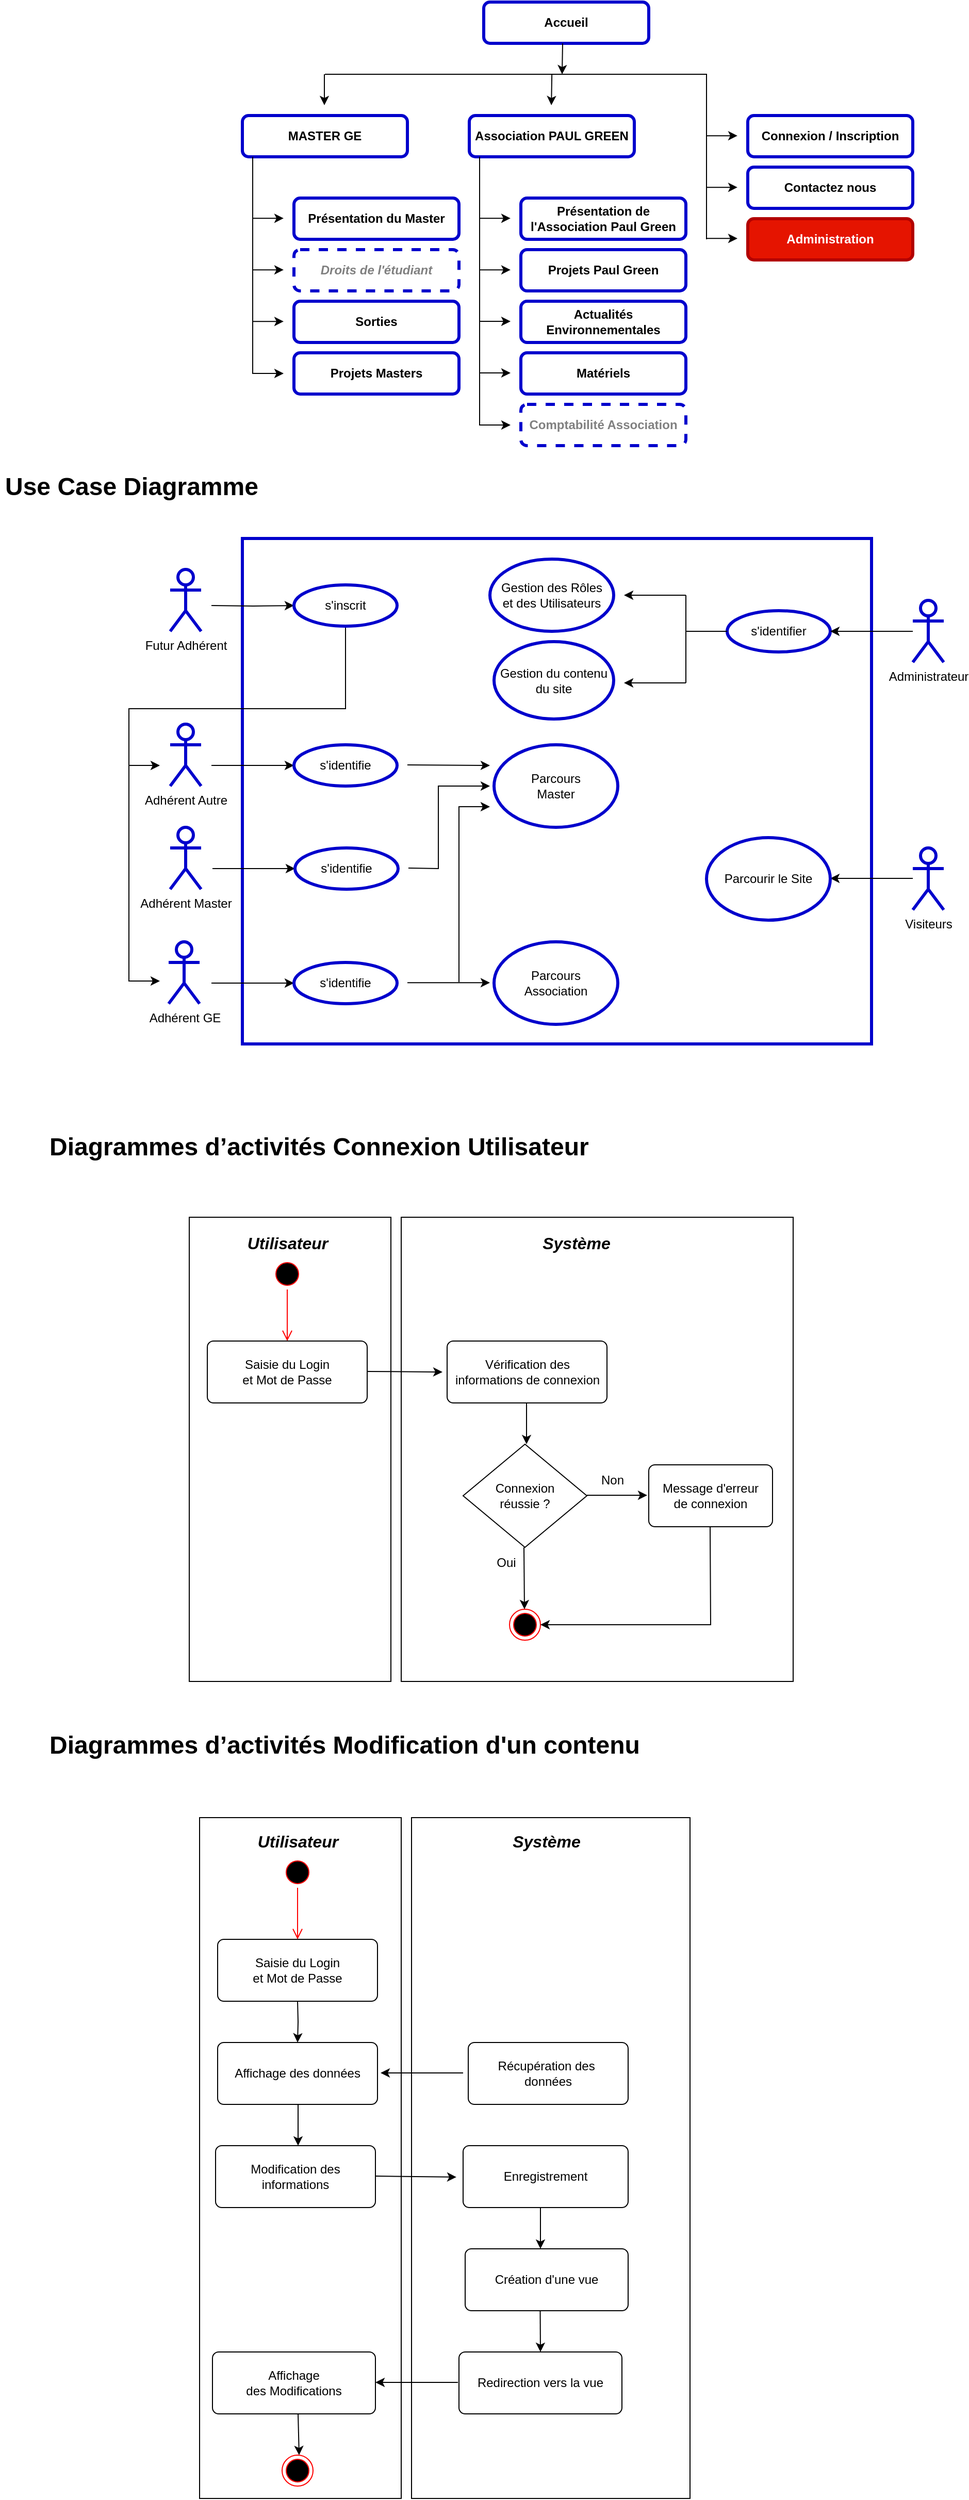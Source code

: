<mxfile version="16.5.3" type="device"><diagram id="prtHgNgQTEPvFCAcTncT" name="Page-1"><mxGraphModel dx="1902" dy="759" grid="0" gridSize="10" guides="1" tooltips="1" connect="1" arrows="1" fold="1" page="0" pageScale="1" pageWidth="827" pageHeight="1169" background="none" math="0" shadow="0"><root><mxCell id="0"/><mxCell id="1" parent="0"/><mxCell id="n_WFseeg4Wx-dfIPgYlz-26" value="" style="rounded=0;whiteSpace=wrap;html=1;" parent="1" vertex="1"><mxGeometry x="-376" y="1218" width="380" height="450" as="geometry"/></mxCell><mxCell id="g5jp0YrHkyoC4zqUwEsD-90" value="" style="rounded=0;whiteSpace=wrap;html=1;strokeColor=#0000CC;strokeWidth=3;gradientColor=none;" parent="1" vertex="1"><mxGeometry x="-530" y="560" width="610" height="490" as="geometry"/></mxCell><mxCell id="g5jp0YrHkyoC4zqUwEsD-2" value="Accueil" style="rounded=1;whiteSpace=wrap;html=1;fontStyle=1;gradientColor=none;strokeColor=#0000CC;strokeWidth=3;" parent="1" vertex="1"><mxGeometry x="-296" y="40" width="160" height="40" as="geometry"/></mxCell><mxCell id="g5jp0YrHkyoC4zqUwEsD-3" value="MASTER GE" style="rounded=1;whiteSpace=wrap;html=1;fontStyle=1;gradientColor=none;strokeColor=#0000CC;strokeWidth=3;" parent="1" vertex="1"><mxGeometry x="-530" y="150" width="160" height="40" as="geometry"/></mxCell><mxCell id="g5jp0YrHkyoC4zqUwEsD-4" value="Sorties" style="rounded=1;whiteSpace=wrap;html=1;fontStyle=1;gradientColor=none;strokeColor=#0000CC;strokeWidth=3;" parent="1" vertex="1"><mxGeometry x="-480" y="330" width="160" height="40" as="geometry"/></mxCell><mxCell id="g5jp0YrHkyoC4zqUwEsD-5" value="Administration" style="rounded=1;whiteSpace=wrap;html=1;fontStyle=1;strokeColor=#B20000;strokeWidth=3;fillColor=#e51400;fontColor=#ffffff;" parent="1" vertex="1"><mxGeometry x="-40" y="250" width="160" height="40" as="geometry"/></mxCell><mxCell id="g5jp0YrHkyoC4zqUwEsD-6" value="Association PAUL GREEN" style="rounded=1;whiteSpace=wrap;html=1;fontStyle=1;gradientColor=none;strokeColor=#0000CC;strokeWidth=3;" parent="1" vertex="1"><mxGeometry x="-310" y="150" width="160" height="40" as="geometry"/></mxCell><mxCell id="g5jp0YrHkyoC4zqUwEsD-7" value="Contactez nous" style="rounded=1;whiteSpace=wrap;html=1;fontStyle=1;gradientColor=none;strokeColor=#0000CC;strokeWidth=3;" parent="1" vertex="1"><mxGeometry x="-40" y="200" width="160" height="40" as="geometry"/></mxCell><mxCell id="g5jp0YrHkyoC4zqUwEsD-8" value="" style="endArrow=classic;html=1;rounded=0;" parent="1" edge="1"><mxGeometry width="50" height="50" relative="1" as="geometry"><mxPoint x="-219.5" y="80" as="sourcePoint"/><mxPoint x="-220" y="110" as="targetPoint"/></mxGeometry></mxCell><mxCell id="g5jp0YrHkyoC4zqUwEsD-9" value="Projets Masters" style="rounded=1;whiteSpace=wrap;html=1;fontStyle=1;gradientColor=none;strokeColor=#0000CC;strokeWidth=3;" parent="1" vertex="1"><mxGeometry x="-480" y="380" width="160" height="40" as="geometry"/></mxCell><mxCell id="g5jp0YrHkyoC4zqUwEsD-10" value="Présentation du Master" style="rounded=1;whiteSpace=wrap;html=1;fontStyle=1;gradientColor=none;strokeColor=#0000CC;strokeWidth=3;" parent="1" vertex="1"><mxGeometry x="-480" y="230" width="160" height="40" as="geometry"/></mxCell><mxCell id="g5jp0YrHkyoC4zqUwEsD-11" value="Droits de l'étudiant" style="rounded=1;whiteSpace=wrap;html=1;fontStyle=3;gradientColor=none;strokeColor=#0000CC;strokeWidth=3;dashed=1;fontColor=#808080;" parent="1" vertex="1"><mxGeometry x="-480" y="280" width="160" height="40" as="geometry"/></mxCell><mxCell id="g5jp0YrHkyoC4zqUwEsD-12" value="Connexion / Inscription" style="rounded=1;whiteSpace=wrap;html=1;fontStyle=1;gradientColor=none;strokeColor=#0000CC;strokeWidth=3;" parent="1" vertex="1"><mxGeometry x="-40" y="150" width="160" height="40" as="geometry"/></mxCell><mxCell id="g5jp0YrHkyoC4zqUwEsD-13" value="" style="endArrow=classic;html=1;rounded=0;" parent="1" edge="1"><mxGeometry width="50" height="50" relative="1" as="geometry"><mxPoint x="-520" y="190" as="sourcePoint"/><mxPoint x="-490" y="400" as="targetPoint"/><Array as="points"><mxPoint x="-520" y="400"/></Array></mxGeometry></mxCell><mxCell id="g5jp0YrHkyoC4zqUwEsD-14" value="" style="endArrow=classic;html=1;rounded=0;" parent="1" edge="1"><mxGeometry width="50" height="50" relative="1" as="geometry"><mxPoint x="-520" y="249.58" as="sourcePoint"/><mxPoint x="-490" y="249.58" as="targetPoint"/></mxGeometry></mxCell><mxCell id="g5jp0YrHkyoC4zqUwEsD-15" value="" style="endArrow=classic;html=1;rounded=0;" parent="1" edge="1"><mxGeometry width="50" height="50" relative="1" as="geometry"><mxPoint x="-520" y="299.58" as="sourcePoint"/><mxPoint x="-490" y="299.58" as="targetPoint"/></mxGeometry></mxCell><mxCell id="g5jp0YrHkyoC4zqUwEsD-16" value="" style="endArrow=classic;html=1;rounded=0;" parent="1" edge="1"><mxGeometry width="50" height="50" relative="1" as="geometry"><mxPoint x="-520" y="349.58" as="sourcePoint"/><mxPoint x="-490" y="349.58" as="targetPoint"/></mxGeometry></mxCell><mxCell id="g5jp0YrHkyoC4zqUwEsD-18" value="" style="endArrow=classic;html=1;rounded=0;" parent="1" edge="1"><mxGeometry width="50" height="50" relative="1" as="geometry"><mxPoint x="-300" y="190" as="sourcePoint"/><mxPoint x="-270" y="450" as="targetPoint"/><Array as="points"><mxPoint x="-300" y="450"/></Array></mxGeometry></mxCell><mxCell id="g5jp0YrHkyoC4zqUwEsD-19" value="" style="endArrow=classic;html=1;rounded=0;" parent="1" edge="1"><mxGeometry width="50" height="50" relative="1" as="geometry"><mxPoint x="-300" y="249.58" as="sourcePoint"/><mxPoint x="-270" y="249.58" as="targetPoint"/></mxGeometry></mxCell><mxCell id="g5jp0YrHkyoC4zqUwEsD-20" value="" style="endArrow=classic;html=1;rounded=0;" parent="1" edge="1"><mxGeometry width="50" height="50" relative="1" as="geometry"><mxPoint x="-300" y="299.58" as="sourcePoint"/><mxPoint x="-270" y="299.58" as="targetPoint"/></mxGeometry></mxCell><mxCell id="g5jp0YrHkyoC4zqUwEsD-23" value="Projets Paul Green" style="rounded=1;whiteSpace=wrap;html=1;fontStyle=1;gradientColor=none;strokeColor=#0000CC;strokeWidth=3;" parent="1" vertex="1"><mxGeometry x="-260" y="280" width="160" height="40" as="geometry"/></mxCell><mxCell id="g5jp0YrHkyoC4zqUwEsD-24" value="Présentation de l'Association Paul Green" style="rounded=1;whiteSpace=wrap;html=1;fontStyle=1;gradientColor=none;strokeColor=#0000CC;strokeWidth=3;" parent="1" vertex="1"><mxGeometry x="-260" y="230" width="160" height="40" as="geometry"/></mxCell><mxCell id="g5jp0YrHkyoC4zqUwEsD-25" value="Actualités Environnementales" style="rounded=1;whiteSpace=wrap;html=1;fontStyle=1;gradientColor=none;strokeColor=#0000CC;strokeWidth=3;" parent="1" vertex="1"><mxGeometry x="-260" y="330" width="160" height="40" as="geometry"/></mxCell><mxCell id="g5jp0YrHkyoC4zqUwEsD-26" value="" style="endArrow=classic;html=1;rounded=0;" parent="1" edge="1"><mxGeometry width="50" height="50" relative="1" as="geometry"><mxPoint x="-450.5" y="110" as="sourcePoint"/><mxPoint x="-450.5" y="140" as="targetPoint"/></mxGeometry></mxCell><mxCell id="g5jp0YrHkyoC4zqUwEsD-27" value="" style="endArrow=none;html=1;rounded=0;" parent="1" edge="1"><mxGeometry width="50" height="50" relative="1" as="geometry"><mxPoint x="-450" y="110" as="sourcePoint"/><mxPoint x="-80" y="270" as="targetPoint"/><Array as="points"><mxPoint x="-80" y="110"/></Array></mxGeometry></mxCell><mxCell id="g5jp0YrHkyoC4zqUwEsD-28" value="" style="endArrow=classic;html=1;rounded=0;" parent="1" edge="1"><mxGeometry width="50" height="50" relative="1" as="geometry"><mxPoint x="-229.92" y="110" as="sourcePoint"/><mxPoint x="-230.42" y="140" as="targetPoint"/></mxGeometry></mxCell><mxCell id="g5jp0YrHkyoC4zqUwEsD-30" value="" style="endArrow=classic;html=1;rounded=0;" parent="1" edge="1"><mxGeometry width="50" height="50" relative="1" as="geometry"><mxPoint x="-80" y="169.58" as="sourcePoint"/><mxPoint x="-50" y="169.58" as="targetPoint"/></mxGeometry></mxCell><mxCell id="g5jp0YrHkyoC4zqUwEsD-31" value="" style="endArrow=classic;html=1;rounded=0;" parent="1" edge="1"><mxGeometry width="50" height="50" relative="1" as="geometry"><mxPoint x="-80" y="219.58" as="sourcePoint"/><mxPoint x="-50" y="219.58" as="targetPoint"/></mxGeometry></mxCell><mxCell id="g5jp0YrHkyoC4zqUwEsD-32" value="" style="endArrow=classic;html=1;rounded=0;" parent="1" edge="1"><mxGeometry width="50" height="50" relative="1" as="geometry"><mxPoint x="-80" y="269.17" as="sourcePoint"/><mxPoint x="-50" y="269.17" as="targetPoint"/></mxGeometry></mxCell><mxCell id="g5jp0YrHkyoC4zqUwEsD-33" value="Matériels" style="rounded=1;whiteSpace=wrap;html=1;fontStyle=1;gradientColor=none;strokeColor=#0000CC;strokeWidth=3;" parent="1" vertex="1"><mxGeometry x="-260" y="380" width="160" height="40" as="geometry"/></mxCell><mxCell id="g5jp0YrHkyoC4zqUwEsD-34" value="Comptabilité Association" style="rounded=1;whiteSpace=wrap;html=1;fontStyle=1;gradientColor=none;strokeColor=#0000CC;strokeWidth=3;dashed=1;fontColor=#808080;" parent="1" vertex="1"><mxGeometry x="-260" y="430" width="160" height="40" as="geometry"/></mxCell><mxCell id="g5jp0YrHkyoC4zqUwEsD-35" value="" style="endArrow=classic;html=1;rounded=0;" parent="1" edge="1"><mxGeometry width="50" height="50" relative="1" as="geometry"><mxPoint x="-300" y="399.5" as="sourcePoint"/><mxPoint x="-270" y="399.5" as="targetPoint"/></mxGeometry></mxCell><mxCell id="g5jp0YrHkyoC4zqUwEsD-36" value="" style="endArrow=classic;html=1;rounded=0;" parent="1" edge="1"><mxGeometry width="50" height="50" relative="1" as="geometry"><mxPoint x="-300" y="349.5" as="sourcePoint"/><mxPoint x="-270" y="349.5" as="targetPoint"/></mxGeometry></mxCell><mxCell id="g5jp0YrHkyoC4zqUwEsD-59" style="edgeStyle=orthogonalEdgeStyle;rounded=0;orthogonalLoop=1;jettySize=auto;html=1;" parent="1" edge="1"><mxGeometry relative="1" as="geometry"><mxPoint x="40" y="889.5" as="targetPoint"/><mxPoint x="120" y="889.5" as="sourcePoint"/></mxGeometry></mxCell><mxCell id="g5jp0YrHkyoC4zqUwEsD-37" value="Visiteurs" style="shape=umlActor;verticalLabelPosition=bottom;verticalAlign=top;html=1;outlineConnect=0;strokeColor=#0000CC;strokeWidth=3;gradientColor=none;" parent="1" vertex="1"><mxGeometry x="120" y="860" width="30" height="60" as="geometry"/></mxCell><mxCell id="g5jp0YrHkyoC4zqUwEsD-38" value="Administrateur" style="shape=umlActor;verticalLabelPosition=bottom;verticalAlign=top;html=1;outlineConnect=0;strokeColor=#0000CC;strokeWidth=3;gradientColor=none;" parent="1" vertex="1"><mxGeometry x="120" y="620" width="30" height="60" as="geometry"/></mxCell><mxCell id="g5jp0YrHkyoC4zqUwEsD-50" value="Adhérent Master" style="shape=umlActor;verticalLabelPosition=bottom;verticalAlign=top;html=1;outlineConnect=0;strokeColor=#0000CC;strokeWidth=3;gradientColor=none;" parent="1" vertex="1"><mxGeometry x="-600" y="840" width="30" height="60" as="geometry"/></mxCell><mxCell id="g5jp0YrHkyoC4zqUwEsD-51" value="Adhérent Autre" style="shape=umlActor;verticalLabelPosition=bottom;verticalAlign=top;html=1;outlineConnect=0;strokeColor=#0000CC;strokeWidth=3;gradientColor=none;" parent="1" vertex="1"><mxGeometry x="-600" y="740" width="30" height="60" as="geometry"/></mxCell><mxCell id="g5jp0YrHkyoC4zqUwEsD-52" value="s'identifier" style="ellipse;whiteSpace=wrap;html=1;strokeColor=#0000CC;strokeWidth=3;gradientColor=none;" parent="1" vertex="1"><mxGeometry x="-60" y="630" width="100" height="40" as="geometry"/></mxCell><mxCell id="g5jp0YrHkyoC4zqUwEsD-57" value="Gestion des Rôles&lt;br&gt;et des Utilisateurs" style="ellipse;whiteSpace=wrap;html=1;strokeColor=#0000CC;strokeWidth=3;gradientColor=none;" parent="1" vertex="1"><mxGeometry x="-290" y="580" width="120" height="70" as="geometry"/></mxCell><mxCell id="g5jp0YrHkyoC4zqUwEsD-58" value="Gestion du contenu du site" style="ellipse;whiteSpace=wrap;html=1;strokeColor=#0000CC;strokeWidth=3;gradientColor=none;" parent="1" vertex="1"><mxGeometry x="-286" y="660" width="116" height="75" as="geometry"/></mxCell><mxCell id="g5jp0YrHkyoC4zqUwEsD-60" value="Parcourir le Site" style="ellipse;whiteSpace=wrap;html=1;strokeColor=#0000CC;strokeWidth=3;gradientColor=none;" parent="1" vertex="1"><mxGeometry x="-80" y="850" width="120" height="80" as="geometry"/></mxCell><mxCell id="g5jp0YrHkyoC4zqUwEsD-67" style="edgeStyle=orthogonalEdgeStyle;rounded=0;orthogonalLoop=1;jettySize=auto;html=1;entryX=0;entryY=0.5;entryDx=0;entryDy=0;" parent="1" target="g5jp0YrHkyoC4zqUwEsD-64" edge="1"><mxGeometry relative="1" as="geometry"><mxPoint x="-560" y="625" as="sourcePoint"/></mxGeometry></mxCell><mxCell id="g5jp0YrHkyoC4zqUwEsD-63" value="Futur Adhérent" style="shape=umlActor;verticalLabelPosition=bottom;verticalAlign=top;html=1;outlineConnect=0;strokeColor=#0000CC;strokeWidth=3;gradientColor=none;" parent="1" vertex="1"><mxGeometry x="-600" y="590" width="30" height="60" as="geometry"/></mxCell><mxCell id="g5jp0YrHkyoC4zqUwEsD-70" style="edgeStyle=orthogonalEdgeStyle;rounded=0;orthogonalLoop=1;jettySize=auto;html=1;exitX=0.5;exitY=1;exitDx=0;exitDy=0;" parent="1" source="g5jp0YrHkyoC4zqUwEsD-64" edge="1"><mxGeometry relative="1" as="geometry"><mxPoint x="-610" y="780" as="targetPoint"/><Array as="points"><mxPoint x="-430" y="725"/><mxPoint x="-640" y="725"/><mxPoint x="-640" y="780"/><mxPoint x="-610" y="780"/></Array></mxGeometry></mxCell><mxCell id="g5jp0YrHkyoC4zqUwEsD-64" value="s'inscrit" style="ellipse;whiteSpace=wrap;html=1;strokeColor=#0000CC;strokeWidth=3;gradientColor=none;" parent="1" vertex="1"><mxGeometry x="-480" y="605" width="100" height="40" as="geometry"/></mxCell><mxCell id="g5jp0YrHkyoC4zqUwEsD-66" value="" style="endArrow=classic;html=1;rounded=0;" parent="1" edge="1"><mxGeometry width="50" height="50" relative="1" as="geometry"><mxPoint x="-560" y="991" as="sourcePoint"/><mxPoint x="-480" y="991" as="targetPoint"/></mxGeometry></mxCell><mxCell id="g5jp0YrHkyoC4zqUwEsD-69" value="" style="endArrow=classic;html=1;rounded=0;" parent="1" edge="1"><mxGeometry width="50" height="50" relative="1" as="geometry"><mxPoint x="120" y="650" as="sourcePoint"/><mxPoint x="40" y="650" as="targetPoint"/></mxGeometry></mxCell><mxCell id="g5jp0YrHkyoC4zqUwEsD-73" value="" style="endArrow=classic;html=1;rounded=0;" parent="1" edge="1"><mxGeometry width="50" height="50" relative="1" as="geometry"><mxPoint x="-560" y="780" as="sourcePoint"/><mxPoint x="-480" y="780" as="targetPoint"/></mxGeometry></mxCell><mxCell id="g5jp0YrHkyoC4zqUwEsD-74" value="s'identifie" style="ellipse;whiteSpace=wrap;html=1;strokeColor=#0000CC;strokeWidth=3;gradientColor=none;" parent="1" vertex="1"><mxGeometry x="-480" y="760" width="100" height="40" as="geometry"/></mxCell><mxCell id="g5jp0YrHkyoC4zqUwEsD-76" value="" style="endArrow=classic;html=1;rounded=0;" parent="1" edge="1"><mxGeometry width="50" height="50" relative="1" as="geometry"><mxPoint x="-640" y="780" as="sourcePoint"/><mxPoint x="-610" y="989" as="targetPoint"/><Array as="points"><mxPoint x="-640" y="989"/></Array></mxGeometry></mxCell><mxCell id="g5jp0YrHkyoC4zqUwEsD-77" value="s'identifie" style="ellipse;whiteSpace=wrap;html=1;strokeColor=#0000CC;strokeWidth=3;gradientColor=none;" parent="1" vertex="1"><mxGeometry x="-480" y="971" width="100" height="40" as="geometry"/></mxCell><mxCell id="g5jp0YrHkyoC4zqUwEsD-78" value="Parcours&lt;br&gt;Master" style="ellipse;whiteSpace=wrap;html=1;strokeColor=#0000CC;strokeWidth=3;gradientColor=none;" parent="1" vertex="1"><mxGeometry x="-286" y="760" width="120" height="80" as="geometry"/></mxCell><mxCell id="g5jp0YrHkyoC4zqUwEsD-79" value="Parcours&lt;br&gt;Association" style="ellipse;whiteSpace=wrap;html=1;strokeColor=#0000CC;strokeWidth=3;gradientColor=none;" parent="1" vertex="1"><mxGeometry x="-286" y="951" width="120" height="80" as="geometry"/></mxCell><mxCell id="g5jp0YrHkyoC4zqUwEsD-80" value="" style="endArrow=classic;html=1;rounded=0;" parent="1" edge="1"><mxGeometry width="50" height="50" relative="1" as="geometry"><mxPoint x="-320" y="990" as="sourcePoint"/><mxPoint x="-290" y="820" as="targetPoint"/><Array as="points"><mxPoint x="-320" y="820"/></Array></mxGeometry></mxCell><mxCell id="g5jp0YrHkyoC4zqUwEsD-81" value="" style="endArrow=classic;html=1;rounded=0;" parent="1" edge="1"><mxGeometry width="50" height="50" relative="1" as="geometry"><mxPoint x="-370" y="779.5" as="sourcePoint"/><mxPoint x="-290" y="780" as="targetPoint"/></mxGeometry></mxCell><mxCell id="g5jp0YrHkyoC4zqUwEsD-82" value="" style="endArrow=classic;html=1;rounded=0;" parent="1" edge="1"><mxGeometry width="50" height="50" relative="1" as="geometry"><mxPoint x="-370" y="990.66" as="sourcePoint"/><mxPoint x="-290" y="990.66" as="targetPoint"/><Array as="points"><mxPoint x="-330" y="990.66"/></Array></mxGeometry></mxCell><mxCell id="g5jp0YrHkyoC4zqUwEsD-86" value="" style="endArrow=classic;html=1;rounded=0;" parent="1" edge="1"><mxGeometry width="50" height="50" relative="1" as="geometry"><mxPoint x="-100" y="615" as="sourcePoint"/><mxPoint x="-160" y="615" as="targetPoint"/><Array as="points"><mxPoint x="-140" y="615"/></Array></mxGeometry></mxCell><mxCell id="g5jp0YrHkyoC4zqUwEsD-87" value="" style="endArrow=classic;html=1;rounded=0;" parent="1" edge="1"><mxGeometry width="50" height="50" relative="1" as="geometry"><mxPoint x="-100" y="700" as="sourcePoint"/><mxPoint x="-160" y="700" as="targetPoint"/></mxGeometry></mxCell><mxCell id="g5jp0YrHkyoC4zqUwEsD-88" value="" style="endArrow=none;html=1;rounded=0;" parent="1" edge="1"><mxGeometry width="50" height="50" relative="1" as="geometry"><mxPoint x="-100" y="700" as="sourcePoint"/><mxPoint x="-100" y="615" as="targetPoint"/></mxGeometry></mxCell><mxCell id="g5jp0YrHkyoC4zqUwEsD-89" value="" style="endArrow=none;html=1;rounded=0;" parent="1" edge="1"><mxGeometry width="50" height="50" relative="1" as="geometry"><mxPoint x="-100" y="650" as="sourcePoint"/><mxPoint x="-60" y="650" as="targetPoint"/></mxGeometry></mxCell><mxCell id="1XIoQGOoOVis0HWJ7BVf-1" value="&lt;h1&gt; Diagrammes d’activités Connexion Utilisateur&lt;/h1&gt;" style="text;html=1;strokeColor=none;fillColor=none;spacing=5;spacingTop=-20;whiteSpace=wrap;overflow=hidden;rounded=0;" parent="1" vertex="1"><mxGeometry x="-722" y="1130" width="752" height="40" as="geometry"/></mxCell><mxCell id="1XIoQGOoOVis0HWJ7BVf-2" value="&lt;h1&gt;Use Case Diagramme&lt;/h1&gt;" style="text;html=1;strokeColor=none;fillColor=none;spacing=5;spacingTop=-20;whiteSpace=wrap;overflow=hidden;rounded=0;" parent="1" vertex="1"><mxGeometry x="-765" y="490" width="360" height="50" as="geometry"/></mxCell><mxCell id="n_WFseeg4Wx-dfIPgYlz-4" value="" style="rounded=0;whiteSpace=wrap;html=1;" parent="1" vertex="1"><mxGeometry x="-581.5" y="1218" width="195.5" height="450" as="geometry"/></mxCell><mxCell id="n_WFseeg4Wx-dfIPgYlz-5" value="Utilisateur" style="text;html=1;strokeColor=none;fillColor=none;align=center;verticalAlign=middle;whiteSpace=wrap;rounded=0;fontStyle=3;fontSize=16;" parent="1" vertex="1"><mxGeometry x="-516.5" y="1228" width="60" height="30" as="geometry"/></mxCell><mxCell id="n_WFseeg4Wx-dfIPgYlz-7" value="" style="ellipse;html=1;shape=startState;fillColor=#000000;strokeColor=#ff0000;" parent="1" vertex="1"><mxGeometry x="-501.5" y="1258" width="30" height="30" as="geometry"/></mxCell><mxCell id="n_WFseeg4Wx-dfIPgYlz-8" value="" style="edgeStyle=orthogonalEdgeStyle;html=1;verticalAlign=bottom;endArrow=open;endSize=8;strokeColor=#ff0000;rounded=0;" parent="1" source="n_WFseeg4Wx-dfIPgYlz-7" edge="1"><mxGeometry relative="1" as="geometry"><mxPoint x="-486" y="1338" as="targetPoint"/><Array as="points"><mxPoint x="-486" y="1338"/><mxPoint x="-486" y="1338"/></Array></mxGeometry></mxCell><mxCell id="n_WFseeg4Wx-dfIPgYlz-9" value="Saisie du Login&lt;br&gt;et Mot de Passe" style="rounded=1;arcSize=10;whiteSpace=wrap;html=1;align=center;" parent="1" vertex="1"><mxGeometry x="-564" y="1338" width="155" height="60" as="geometry"/></mxCell><mxCell id="n_WFseeg4Wx-dfIPgYlz-10" value="" style="ellipse;html=1;shape=endState;fillColor=#000000;strokeColor=#ff0000;" parent="1" vertex="1"><mxGeometry x="-271" y="1598" width="30" height="30" as="geometry"/></mxCell><mxCell id="n_WFseeg4Wx-dfIPgYlz-11" value="Vérification des &lt;br&gt;informations de connexion" style="rounded=1;arcSize=10;whiteSpace=wrap;html=1;align=center;" parent="1" vertex="1"><mxGeometry x="-331.5" y="1338" width="155" height="60" as="geometry"/></mxCell><mxCell id="n_WFseeg4Wx-dfIPgYlz-12" value="" style="rhombus;whiteSpace=wrap;html=1;" parent="1" vertex="1"><mxGeometry x="-316" y="1438" width="120" height="100" as="geometry"/></mxCell><mxCell id="n_WFseeg4Wx-dfIPgYlz-13" value="" style="endArrow=classic;html=1;rounded=0;" parent="1" edge="1"><mxGeometry width="50" height="50" relative="1" as="geometry"><mxPoint x="-254.5" y="1398" as="sourcePoint"/><mxPoint x="-254.5" y="1438" as="targetPoint"/></mxGeometry></mxCell><mxCell id="n_WFseeg4Wx-dfIPgYlz-14" value="" style="endArrow=classic;html=1;rounded=0;" parent="1" edge="1"><mxGeometry width="50" height="50" relative="1" as="geometry"><mxPoint x="-196" y="1487.5" as="sourcePoint"/><mxPoint x="-137.5" y="1487.5" as="targetPoint"/><Array as="points"/></mxGeometry></mxCell><mxCell id="n_WFseeg4Wx-dfIPgYlz-15" value="" style="endArrow=classic;html=1;rounded=0;" parent="1" edge="1"><mxGeometry width="50" height="50" relative="1" as="geometry"><mxPoint x="-257" y="1538" as="sourcePoint"/><mxPoint x="-256" y="1598" as="targetPoint"/><Array as="points"><mxPoint x="-256.5" y="1598"/></Array></mxGeometry></mxCell><mxCell id="n_WFseeg4Wx-dfIPgYlz-16" value="Connexion&lt;br&gt;réussie ?" style="text;html=1;strokeColor=none;fillColor=none;align=center;verticalAlign=middle;whiteSpace=wrap;rounded=0;" parent="1" vertex="1"><mxGeometry x="-286" y="1473" width="60" height="30" as="geometry"/></mxCell><mxCell id="n_WFseeg4Wx-dfIPgYlz-17" value="Non" style="text;html=1;strokeColor=none;fillColor=none;align=center;verticalAlign=middle;whiteSpace=wrap;rounded=0;" parent="1" vertex="1"><mxGeometry x="-196" y="1458" width="50" height="30" as="geometry"/></mxCell><mxCell id="n_WFseeg4Wx-dfIPgYlz-18" value="Oui" style="text;html=1;strokeColor=none;fillColor=none;align=center;verticalAlign=middle;whiteSpace=wrap;rounded=0;" parent="1" vertex="1"><mxGeometry x="-292" y="1538" width="36" height="30" as="geometry"/></mxCell><mxCell id="n_WFseeg4Wx-dfIPgYlz-21" value="Message d'erreur&lt;br&gt;de connexion" style="rounded=1;arcSize=10;whiteSpace=wrap;html=1;align=center;" parent="1" vertex="1"><mxGeometry x="-136" y="1458" width="120" height="60" as="geometry"/></mxCell><mxCell id="n_WFseeg4Wx-dfIPgYlz-22" value="" style="endArrow=classic;html=1;rounded=0;entryX=1;entryY=0.5;entryDx=0;entryDy=0;" parent="1" target="n_WFseeg4Wx-dfIPgYlz-10" edge="1"><mxGeometry width="50" height="50" relative="1" as="geometry"><mxPoint x="-76.5" y="1518" as="sourcePoint"/><mxPoint x="-236" y="1618" as="targetPoint"/><Array as="points"><mxPoint x="-76" y="1613"/></Array></mxGeometry></mxCell><mxCell id="n_WFseeg4Wx-dfIPgYlz-23" value="Système" style="text;html=1;strokeColor=none;fillColor=none;align=center;verticalAlign=middle;whiteSpace=wrap;rounded=0;fontSize=16;fontStyle=3" parent="1" vertex="1"><mxGeometry x="-236.5" y="1228" width="60" height="30" as="geometry"/></mxCell><mxCell id="n_WFseeg4Wx-dfIPgYlz-24" value="" style="endArrow=classic;html=1;rounded=0;fontSize=16;" parent="1" edge="1"><mxGeometry width="50" height="50" relative="1" as="geometry"><mxPoint x="-409" y="1367.5" as="sourcePoint"/><mxPoint x="-336" y="1368" as="targetPoint"/></mxGeometry></mxCell><mxCell id="n_WFseeg4Wx-dfIPgYlz-27" value="" style="rounded=0;whiteSpace=wrap;html=1;" parent="1" vertex="1"><mxGeometry x="-366" y="1800" width="270" height="660" as="geometry"/></mxCell><mxCell id="n_WFseeg4Wx-dfIPgYlz-28" value="&lt;h1&gt; Diagrammes d’activités Modification d'un contenu&lt;/h1&gt;" style="text;html=1;strokeColor=none;fillColor=none;spacing=5;spacingTop=-20;whiteSpace=wrap;overflow=hidden;rounded=0;" parent="1" vertex="1"><mxGeometry x="-722" y="1710" width="602" height="40" as="geometry"/></mxCell><mxCell id="n_WFseeg4Wx-dfIPgYlz-29" value="" style="rounded=0;whiteSpace=wrap;html=1;" parent="1" vertex="1"><mxGeometry x="-571.5" y="1800" width="195.5" height="660" as="geometry"/></mxCell><mxCell id="n_WFseeg4Wx-dfIPgYlz-30" value="Utilisateur" style="text;html=1;strokeColor=none;fillColor=none;align=center;verticalAlign=middle;whiteSpace=wrap;rounded=0;fontStyle=3;fontSize=16;" parent="1" vertex="1"><mxGeometry x="-506.5" y="1808" width="60" height="30" as="geometry"/></mxCell><mxCell id="n_WFseeg4Wx-dfIPgYlz-31" value="" style="ellipse;html=1;shape=startState;fillColor=#000000;strokeColor=#ff0000;" parent="1" vertex="1"><mxGeometry x="-491.5" y="1838" width="30" height="30" as="geometry"/></mxCell><mxCell id="n_WFseeg4Wx-dfIPgYlz-32" value="" style="edgeStyle=orthogonalEdgeStyle;html=1;verticalAlign=bottom;endArrow=open;endSize=8;strokeColor=#ff0000;rounded=0;" parent="1" source="n_WFseeg4Wx-dfIPgYlz-31" edge="1"><mxGeometry relative="1" as="geometry"><mxPoint x="-476" y="1918" as="targetPoint"/><Array as="points"><mxPoint x="-476" y="1918"/><mxPoint x="-476" y="1918"/></Array></mxGeometry></mxCell><mxCell id="n_WFseeg4Wx-dfIPgYlz-33" value="Saisie du Login&lt;br&gt;et Mot de Passe" style="rounded=1;arcSize=10;whiteSpace=wrap;html=1;align=center;" parent="1" vertex="1"><mxGeometry x="-554" y="1918" width="155" height="60" as="geometry"/></mxCell><mxCell id="n_WFseeg4Wx-dfIPgYlz-35" value="Récupération des&amp;nbsp;&lt;br&gt;données" style="rounded=1;arcSize=10;whiteSpace=wrap;html=1;align=center;" parent="1" vertex="1"><mxGeometry x="-311" y="2018" width="155" height="60" as="geometry"/></mxCell><mxCell id="n_WFseeg4Wx-dfIPgYlz-38" value="" style="endArrow=classic;html=1;rounded=0;" parent="1" edge="1"><mxGeometry width="50" height="50" relative="1" as="geometry"><mxPoint x="-241.25" y="2278" as="sourcePoint"/><mxPoint x="-241" y="2318" as="targetPoint"/><Array as="points"/></mxGeometry></mxCell><mxCell id="n_WFseeg4Wx-dfIPgYlz-43" value="Création d'une vue" style="rounded=1;arcSize=10;whiteSpace=wrap;html=1;align=center;" parent="1" vertex="1"><mxGeometry x="-314" y="2218" width="158" height="60" as="geometry"/></mxCell><mxCell id="n_WFseeg4Wx-dfIPgYlz-45" value="Système" style="text;html=1;strokeColor=none;fillColor=none;align=center;verticalAlign=middle;whiteSpace=wrap;rounded=0;fontSize=16;fontStyle=3" parent="1" vertex="1"><mxGeometry x="-265" y="1808" width="60" height="30" as="geometry"/></mxCell><mxCell id="n_WFseeg4Wx-dfIPgYlz-46" value="" style="endArrow=classic;html=1;rounded=0;fontSize=16;" parent="1" edge="1"><mxGeometry width="50" height="50" relative="1" as="geometry"><mxPoint x="-401" y="2147.5" as="sourcePoint"/><mxPoint x="-322.5" y="2148.5" as="targetPoint"/></mxGeometry></mxCell><mxCell id="n_WFseeg4Wx-dfIPgYlz-47" value="Affichage des données" style="rounded=1;arcSize=10;whiteSpace=wrap;html=1;align=center;" parent="1" vertex="1"><mxGeometry x="-554" y="2018" width="155" height="60" as="geometry"/></mxCell><mxCell id="n_WFseeg4Wx-dfIPgYlz-48" value="" style="endArrow=classic;html=1;rounded=0;exitX=0.5;exitY=1;exitDx=0;exitDy=0;entryX=0.5;entryY=0;entryDx=0;entryDy=0;" parent="1" source="n_WFseeg4Wx-dfIPgYlz-33" target="n_WFseeg4Wx-dfIPgYlz-47" edge="1"><mxGeometry width="50" height="50" relative="1" as="geometry"><mxPoint x="-234.5" y="1988" as="sourcePoint"/><mxPoint x="-234.5" y="2028" as="targetPoint"/><Array as="points"><mxPoint x="-476" y="1998"/></Array></mxGeometry></mxCell><mxCell id="n_WFseeg4Wx-dfIPgYlz-49" value="" style="endArrow=classic;html=1;rounded=0;fontSize=16;" parent="1" edge="1"><mxGeometry width="50" height="50" relative="1" as="geometry"><mxPoint x="-316" y="2047.5" as="sourcePoint"/><mxPoint x="-396" y="2047.5" as="targetPoint"/></mxGeometry></mxCell><mxCell id="n_WFseeg4Wx-dfIPgYlz-51" value="" style="endArrow=classic;html=1;rounded=0;fontSize=16;" parent="1" edge="1"><mxGeometry width="50" height="50" relative="1" as="geometry"><mxPoint x="-476" y="2078" as="sourcePoint"/><mxPoint x="-476" y="2118" as="targetPoint"/></mxGeometry></mxCell><mxCell id="n_WFseeg4Wx-dfIPgYlz-52" value="Modification des informations" style="rounded=1;arcSize=10;whiteSpace=wrap;html=1;align=center;" parent="1" vertex="1"><mxGeometry x="-556" y="2118" width="155" height="60" as="geometry"/></mxCell><mxCell id="n_WFseeg4Wx-dfIPgYlz-53" value="Enregistrement" style="rounded=1;arcSize=10;whiteSpace=wrap;html=1;align=center;" parent="1" vertex="1"><mxGeometry x="-316" y="2118" width="160" height="60" as="geometry"/></mxCell><mxCell id="n_WFseeg4Wx-dfIPgYlz-54" value="" style="endArrow=classic;html=1;rounded=0;fontSize=16;" parent="1" edge="1"><mxGeometry width="50" height="50" relative="1" as="geometry"><mxPoint x="-241" y="2178" as="sourcePoint"/><mxPoint x="-241" y="2218" as="targetPoint"/><Array as="points"/></mxGeometry></mxCell><mxCell id="n_WFseeg4Wx-dfIPgYlz-55" value="Redirection vers la vue" style="rounded=1;arcSize=10;whiteSpace=wrap;html=1;align=center;" parent="1" vertex="1"><mxGeometry x="-320" y="2318" width="158" height="60" as="geometry"/></mxCell><mxCell id="n_WFseeg4Wx-dfIPgYlz-56" value="" style="endArrow=classic;html=1;rounded=0;fontSize=16;" parent="1" edge="1"><mxGeometry width="50" height="50" relative="1" as="geometry"><mxPoint x="-321" y="2347.5" as="sourcePoint"/><mxPoint x="-401" y="2347.5" as="targetPoint"/></mxGeometry></mxCell><mxCell id="n_WFseeg4Wx-dfIPgYlz-57" value="Affichage &lt;br&gt;des Modifications" style="rounded=1;arcSize=10;whiteSpace=wrap;html=1;align=center;" parent="1" vertex="1"><mxGeometry x="-559" y="2318" width="158" height="60" as="geometry"/></mxCell><mxCell id="n_WFseeg4Wx-dfIPgYlz-60" value="" style="ellipse;html=1;shape=endState;fillColor=#000000;strokeColor=#ff0000;fontSize=16;" parent="1" vertex="1"><mxGeometry x="-491.5" y="2418" width="30" height="30" as="geometry"/></mxCell><mxCell id="n_WFseeg4Wx-dfIPgYlz-61" value="" style="endArrow=classic;html=1;rounded=0;" parent="1" edge="1"><mxGeometry width="50" height="50" relative="1" as="geometry"><mxPoint x="-476" y="2378" as="sourcePoint"/><mxPoint x="-475" y="2418" as="targetPoint"/><Array as="points"/></mxGeometry></mxCell><mxCell id="rBXqOt-SzA5PfeE7_d1x-1" value="Adhérent GE" style="shape=umlActor;verticalLabelPosition=bottom;verticalAlign=top;html=1;outlineConnect=0;strokeColor=#0000CC;strokeWidth=3;gradientColor=none;" vertex="1" parent="1"><mxGeometry x="-601.5" y="951" width="30" height="60" as="geometry"/></mxCell><mxCell id="rBXqOt-SzA5PfeE7_d1x-2" value="" style="endArrow=classic;html=1;rounded=0;" edge="1" parent="1"><mxGeometry width="50" height="50" relative="1" as="geometry"><mxPoint x="-559" y="880" as="sourcePoint"/><mxPoint x="-479" y="880" as="targetPoint"/></mxGeometry></mxCell><mxCell id="rBXqOt-SzA5PfeE7_d1x-3" value="s'identifie" style="ellipse;whiteSpace=wrap;html=1;strokeColor=#0000CC;strokeWidth=3;gradientColor=none;" vertex="1" parent="1"><mxGeometry x="-479" y="860" width="100" height="40" as="geometry"/></mxCell><mxCell id="rBXqOt-SzA5PfeE7_d1x-4" value="" style="endArrow=classic;html=1;rounded=0;" edge="1" parent="1"><mxGeometry width="50" height="50" relative="1" as="geometry"><mxPoint x="-369" y="879.5" as="sourcePoint"/><mxPoint x="-290" y="800" as="targetPoint"/><Array as="points"><mxPoint x="-340" y="880"/><mxPoint x="-340" y="800"/></Array></mxGeometry></mxCell></root></mxGraphModel></diagram></mxfile>